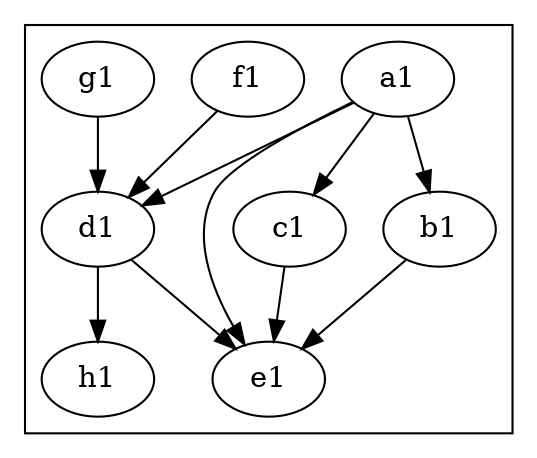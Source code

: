 /**
 * https://graphviz.org/about/ ,
 * https://magjac.com/graphviz-visual-editor/ ,
 * https://dreampuf.github.io/GraphvizOnline/ ,
 * 
 * edge cannot follow attribute in same statement.
 * one edgeop per statement, do not chain sequential edges.
 * group edges from same source node first.
 * also group edges to same destination node.
 * 
 * generate image using command:
 *   $ apt install graphviz
 *   $ dot -Tpng example.dot -o example.png
 * 
 * use image in markdown example.md:
 *   ![](example.png)
 * 
 * then preview markdown in vscode.
 * 
 * similar tools: mermaid chart, yED.
 */
// example.dot
digraph {
    subgraph cluster_1 {
        // do not chain sequential edges
        // group edges from same source node first
        a1 -> b1;
        a1 -> e1;
        a1 -> c1;
        a1 -> d1;
        
        // also group edges to same destination node
        b1 -> e1;
        c1 -> e1;
        d1 -> e1;
        
        d1 -> h1;
        f1 -> d1;
        g1 -> d1;
    }
}
